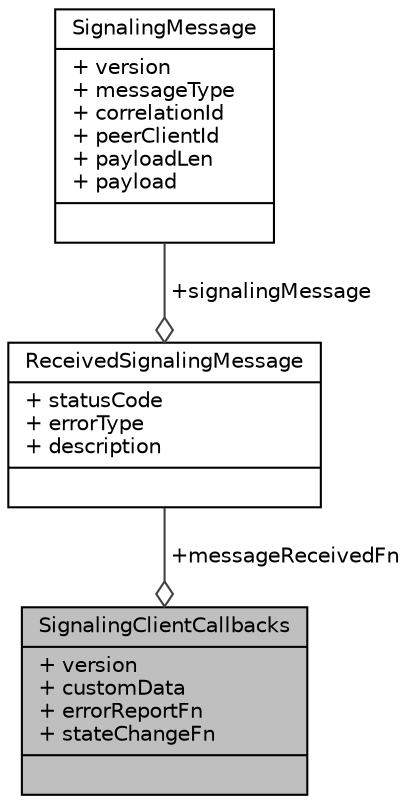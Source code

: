 digraph "SignalingClientCallbacks"
{
 // LATEX_PDF_SIZE
  edge [fontname="Helvetica",fontsize="10",labelfontname="Helvetica",labelfontsize="10"];
  node [fontname="Helvetica",fontsize="10",shape=record];
  Node1 [label="{SignalingClientCallbacks\n|+ version\l+ customData\l+ errorReportFn\l+ stateChangeFn\l|}",height=0.2,width=0.4,color="black", fillcolor="grey75", style="filled", fontcolor="black",tooltip=" "];
  Node2 -> Node1 [color="grey25",fontsize="10",style="solid",label=" +messageReceivedFn" ,arrowhead="odiamond",fontname="Helvetica"];
  Node2 [label="{ReceivedSignalingMessage\n|+ statusCode\l+ errorType\l+ description\l|}",height=0.2,width=0.4,color="black", fillcolor="white", style="filled",URL="$structReceivedSignalingMessage.html",tooltip="Structure defining the signaling message to be received."];
  Node3 -> Node2 [color="grey25",fontsize="10",style="solid",label=" +signalingMessage" ,arrowhead="odiamond",fontname="Helvetica"];
  Node3 [label="{SignalingMessage\n|+ version\l+ messageType\l+ correlationId\l+ peerClientId\l+ payloadLen\l+ payload\l|}",height=0.2,width=0.4,color="black", fillcolor="white", style="filled",URL="$structSignalingMessage.html",tooltip="Structure defining the basic signaling message."];
}
